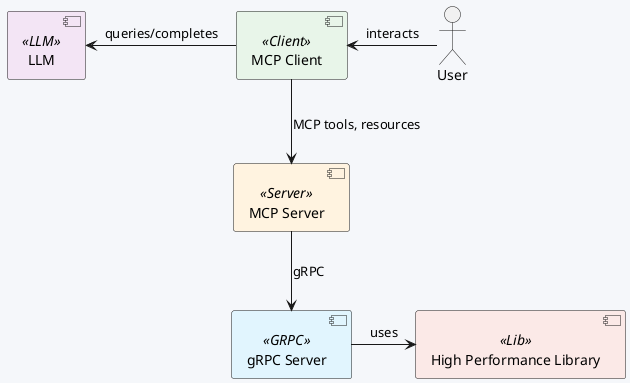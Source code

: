 @startuml Arch
' Set background color
skinparam backgroundColor #F5F7FA

' Set specific colors for each component
skinparam component {
    BackgroundColor<<Server>> #FFF3E0
    BackgroundColor<<Client>> #E8F5E9
    BackgroundColor<<LLM>> #F3E5F5
    BackgroundColor<<GRPC>> #E1F5FE
    BackgroundColor<<Lib>> #FBE9E7
}

skinparam interface {
    BackgroundColor #E0F7FA
    BorderColor #00838F
}


component "MCP Server" <<Server>> as MCPServer
component "MCP Client" <<Client>> as MCPClient
component "LLM" <<LLM>> as LLM
component "gRPC Server" <<GRPC>> as GRPCServer
component "High Performance Library" <<Lib>> as HighPerfLib
actor "User" as User

MCPClient <- User : interacts
MCPClient --> MCPServer : MCP tools, resources
LLM <- MCPClient: queries/completes
MCPServer --> GRPCServer : gRPC
GRPCServer -> HighPerfLib : uses

@enduml